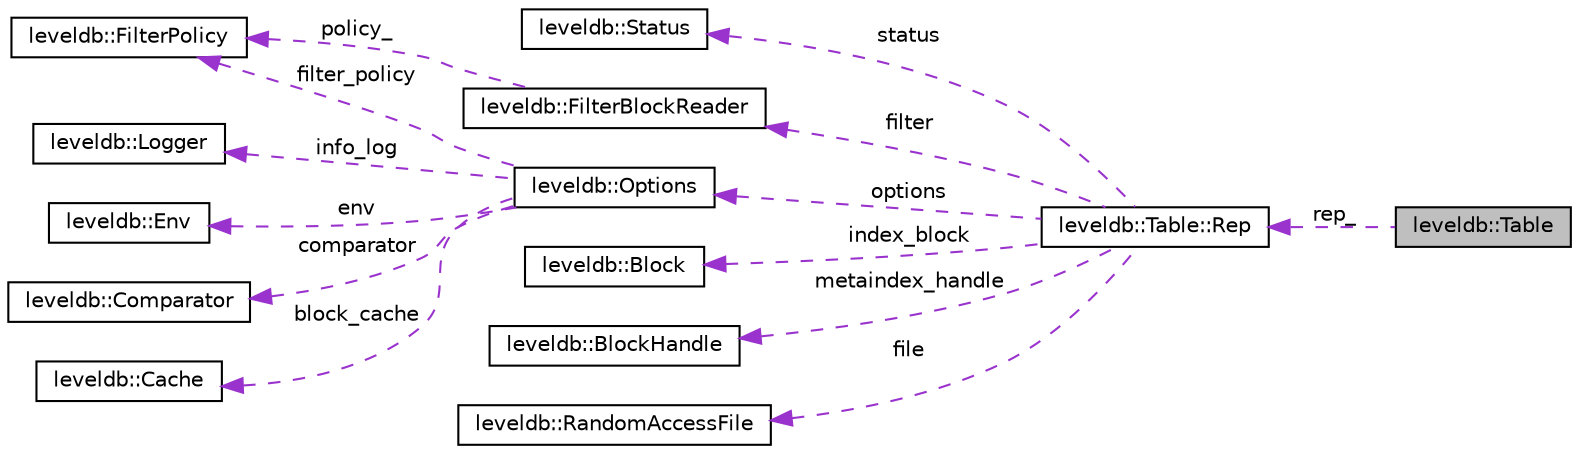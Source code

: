 digraph "leveldb::Table"
{
  edge [fontname="Helvetica",fontsize="10",labelfontname="Helvetica",labelfontsize="10"];
  node [fontname="Helvetica",fontsize="10",shape=record];
  rankdir="LR";
  Node1 [label="leveldb::Table",height=0.2,width=0.4,color="black", fillcolor="grey75", style="filled" fontcolor="black"];
  Node2 -> Node1 [dir="back",color="darkorchid3",fontsize="10",style="dashed",label=" rep_" ];
  Node2 [label="leveldb::Table::Rep",height=0.2,width=0.4,color="black", fillcolor="white", style="filled",URL="$structleveldb_1_1_table_1_1_rep.html"];
  Node3 -> Node2 [dir="back",color="darkorchid3",fontsize="10",style="dashed",label=" status" ];
  Node3 [label="leveldb::Status",height=0.2,width=0.4,color="black", fillcolor="white", style="filled",URL="$classleveldb_1_1_status.html"];
  Node4 -> Node2 [dir="back",color="darkorchid3",fontsize="10",style="dashed",label=" filter" ];
  Node4 [label="leveldb::FilterBlockReader",height=0.2,width=0.4,color="black", fillcolor="white", style="filled",URL="$classleveldb_1_1_filter_block_reader.html"];
  Node5 -> Node4 [dir="back",color="darkorchid3",fontsize="10",style="dashed",label=" policy_" ];
  Node5 [label="leveldb::FilterPolicy",height=0.2,width=0.4,color="black", fillcolor="white", style="filled",URL="$classleveldb_1_1_filter_policy.html"];
  Node6 -> Node2 [dir="back",color="darkorchid3",fontsize="10",style="dashed",label=" options" ];
  Node6 [label="leveldb::Options",height=0.2,width=0.4,color="black", fillcolor="white", style="filled",URL="$structleveldb_1_1_options.html"];
  Node5 -> Node6 [dir="back",color="darkorchid3",fontsize="10",style="dashed",label=" filter_policy" ];
  Node7 -> Node6 [dir="back",color="darkorchid3",fontsize="10",style="dashed",label=" info_log" ];
  Node7 [label="leveldb::Logger",height=0.2,width=0.4,color="black", fillcolor="white", style="filled",URL="$classleveldb_1_1_logger.html"];
  Node8 -> Node6 [dir="back",color="darkorchid3",fontsize="10",style="dashed",label=" env" ];
  Node8 [label="leveldb::Env",height=0.2,width=0.4,color="black", fillcolor="white", style="filled",URL="$classleveldb_1_1_env.html"];
  Node9 -> Node6 [dir="back",color="darkorchid3",fontsize="10",style="dashed",label=" comparator" ];
  Node9 [label="leveldb::Comparator",height=0.2,width=0.4,color="black", fillcolor="white", style="filled",URL="$structleveldb_1_1_comparator.html"];
  Node10 -> Node6 [dir="back",color="darkorchid3",fontsize="10",style="dashed",label=" block_cache" ];
  Node10 [label="leveldb::Cache",height=0.2,width=0.4,color="black", fillcolor="white", style="filled",URL="$classleveldb_1_1_cache.html"];
  Node11 -> Node2 [dir="back",color="darkorchid3",fontsize="10",style="dashed",label=" index_block" ];
  Node11 [label="leveldb::Block",height=0.2,width=0.4,color="black", fillcolor="white", style="filled",URL="$classleveldb_1_1_block.html"];
  Node12 -> Node2 [dir="back",color="darkorchid3",fontsize="10",style="dashed",label=" metaindex_handle" ];
  Node12 [label="leveldb::BlockHandle",height=0.2,width=0.4,color="black", fillcolor="white", style="filled",URL="$classleveldb_1_1_block_handle.html"];
  Node13 -> Node2 [dir="back",color="darkorchid3",fontsize="10",style="dashed",label=" file" ];
  Node13 [label="leveldb::RandomAccessFile",height=0.2,width=0.4,color="black", fillcolor="white", style="filled",URL="$classleveldb_1_1_random_access_file.html"];
}
